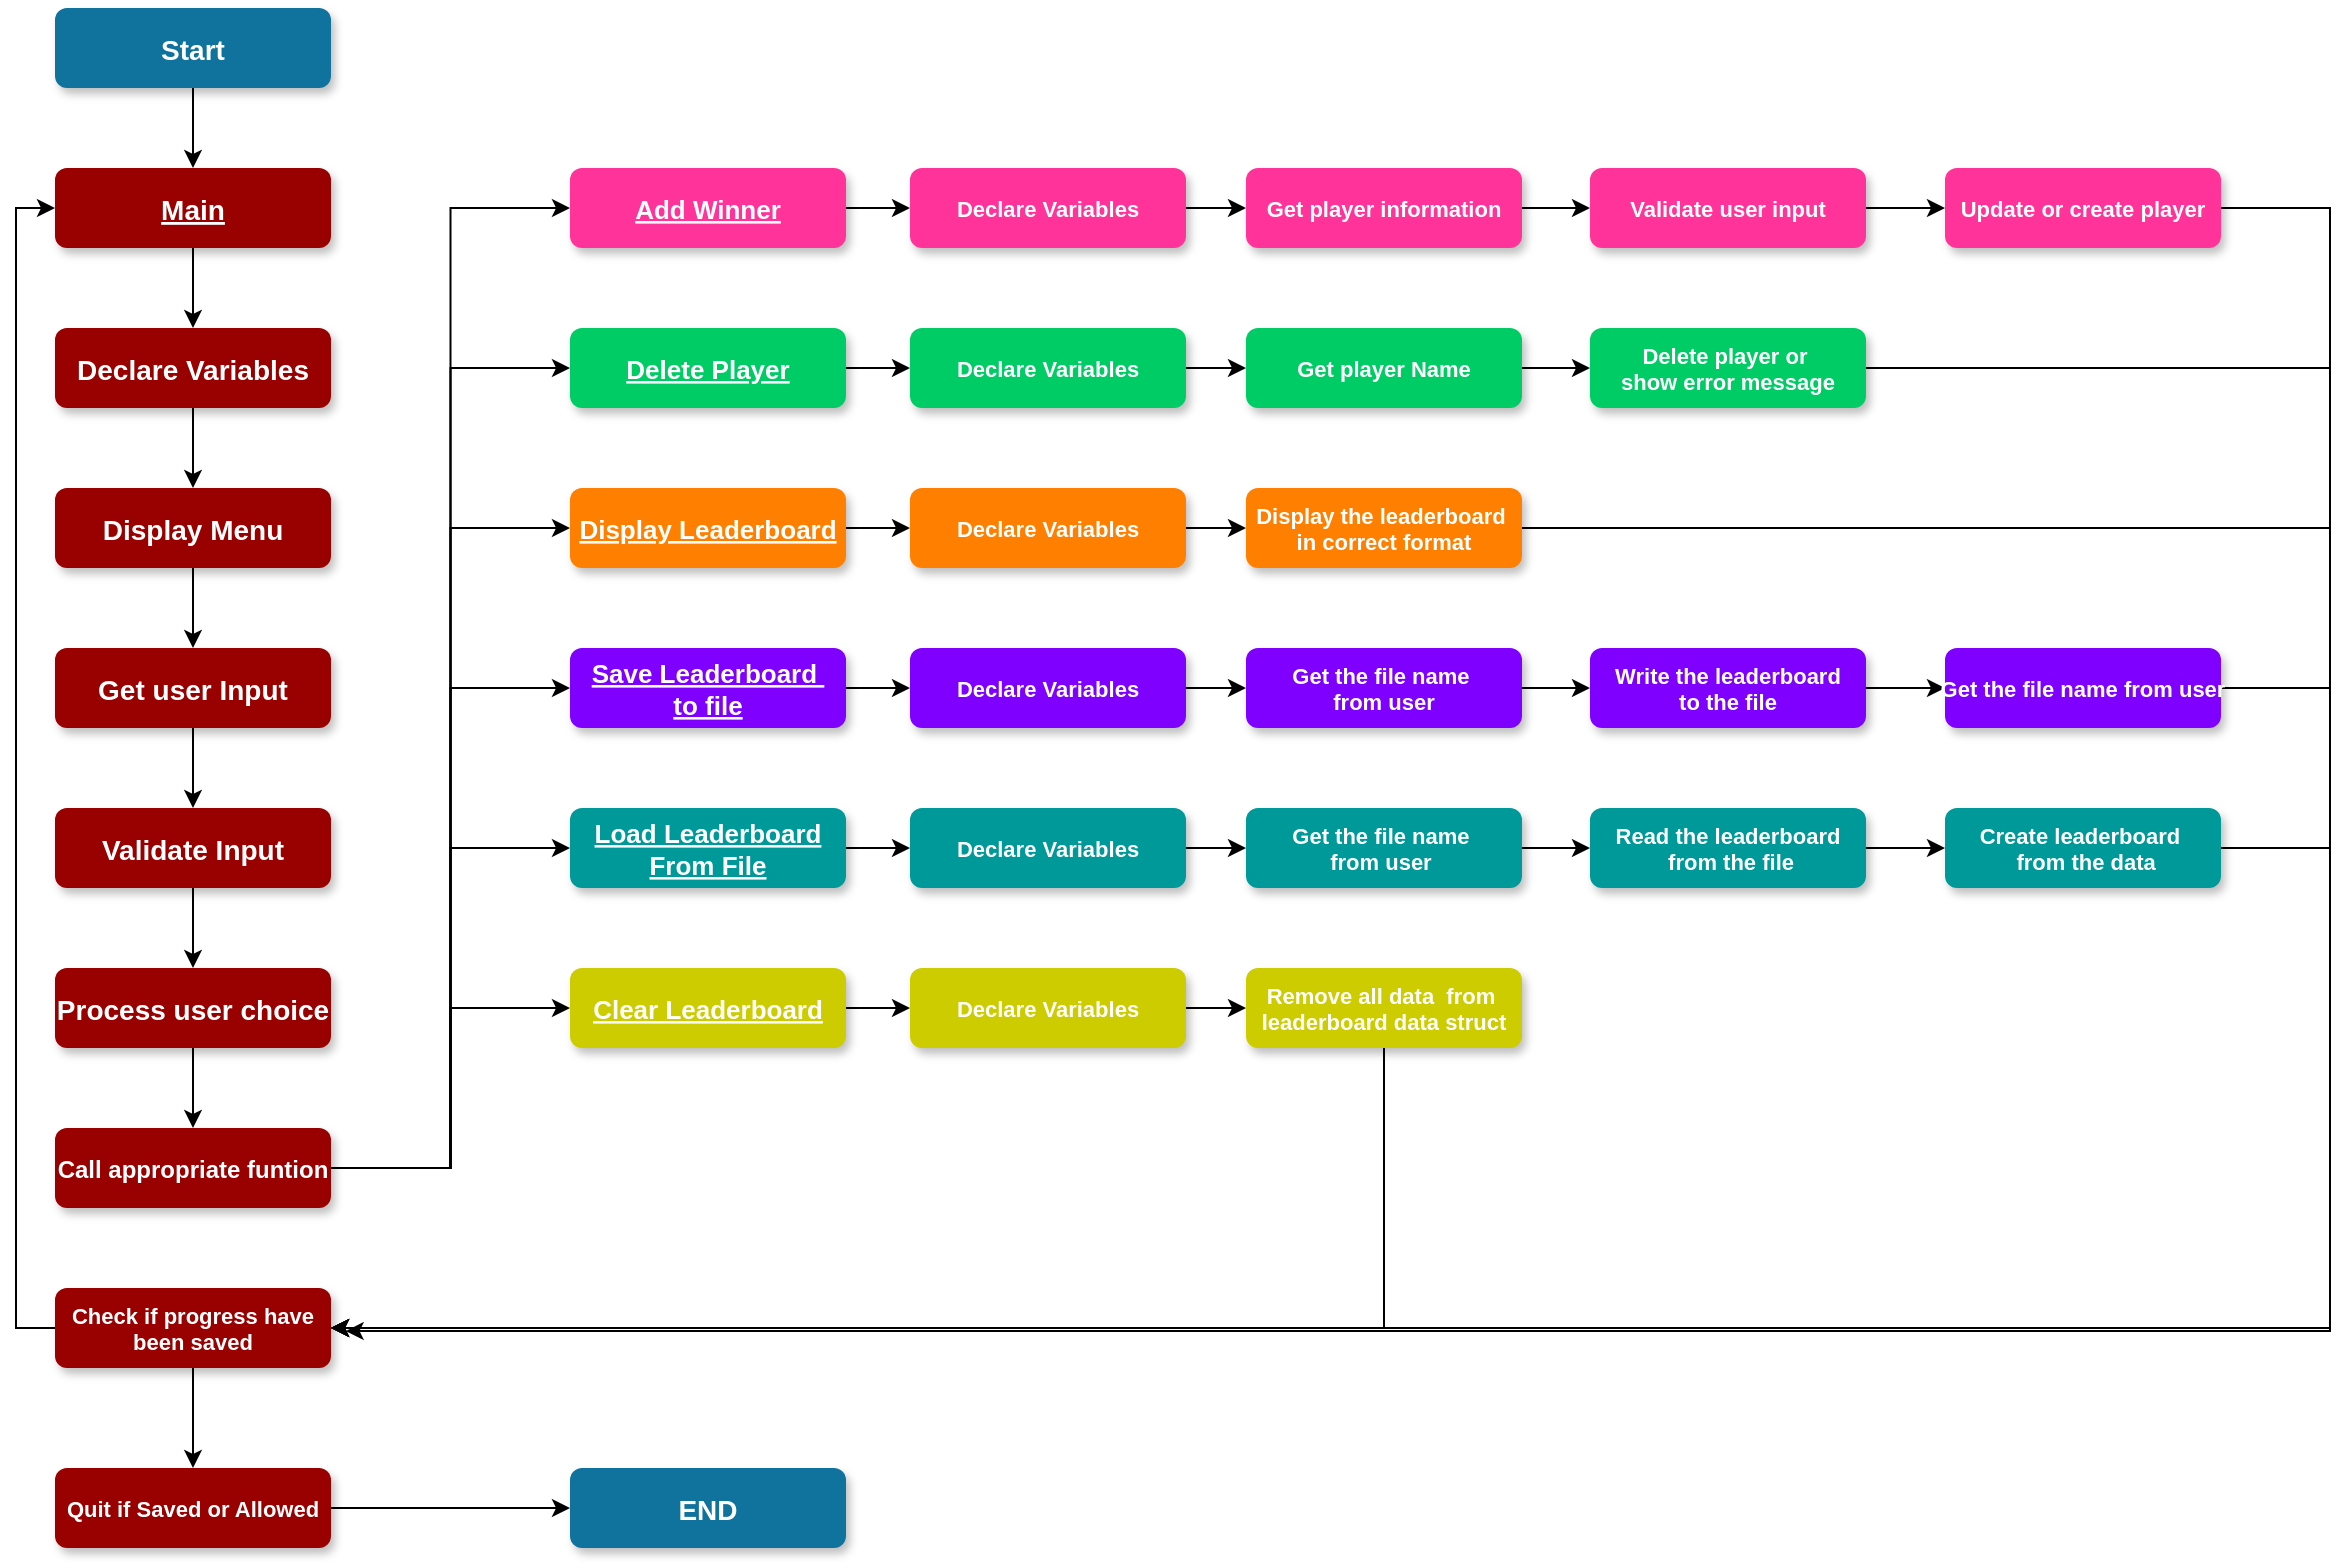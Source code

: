 <mxfile version="26.0.16">
  <diagram name="Page-1" id="97916047-d0de-89f5-080d-49f4d83e522f">
    <mxGraphModel dx="4284.5" dy="1587" grid="1" gridSize="10" guides="1" tooltips="1" connect="1" arrows="1" fold="1" page="1" pageScale="1.5" pageWidth="1169" pageHeight="827" background="none" math="0" shadow="0">
      <root>
        <mxCell id="0" />
        <mxCell id="1" parent="0" />
        <mxCell id="s6y0V7xj7NlNuSxxxuVz-98" value="" style="edgeStyle=orthogonalEdgeStyle;rounded=0;orthogonalLoop=1;jettySize=auto;html=1;" edge="1" parent="1" source="3" target="s6y0V7xj7NlNuSxxxuVz-56">
          <mxGeometry relative="1" as="geometry" />
        </mxCell>
        <mxCell id="3" value="Start" style="rounded=1;fillColor=#10739E;strokeColor=none;shadow=1;gradientColor=none;fontStyle=1;fontColor=#FFFFFF;fontSize=14;" parent="1" vertex="1">
          <mxGeometry x="-137.5" y="30" width="138" height="40" as="geometry" />
        </mxCell>
        <mxCell id="s6y0V7xj7NlNuSxxxuVz-99" value="" style="edgeStyle=orthogonalEdgeStyle;rounded=0;orthogonalLoop=1;jettySize=auto;html=1;" edge="1" parent="1" source="s6y0V7xj7NlNuSxxxuVz-56" target="s6y0V7xj7NlNuSxxxuVz-57">
          <mxGeometry relative="1" as="geometry" />
        </mxCell>
        <mxCell id="s6y0V7xj7NlNuSxxxuVz-56" value="Main" style="rounded=1;fillColor=#990000;strokeColor=none;shadow=1;gradientColor=none;fontStyle=5;fontColor=#FFFFFF;fontSize=14;" vertex="1" parent="1">
          <mxGeometry x="-137.5" y="110" width="138" height="40" as="geometry" />
        </mxCell>
        <mxCell id="s6y0V7xj7NlNuSxxxuVz-100" value="" style="edgeStyle=orthogonalEdgeStyle;rounded=0;orthogonalLoop=1;jettySize=auto;html=1;" edge="1" parent="1" source="s6y0V7xj7NlNuSxxxuVz-57" target="s6y0V7xj7NlNuSxxxuVz-58">
          <mxGeometry relative="1" as="geometry" />
        </mxCell>
        <mxCell id="s6y0V7xj7NlNuSxxxuVz-57" value="Declare Variables" style="rounded=1;fillColor=#990000;strokeColor=none;shadow=1;gradientColor=none;fontStyle=1;fontColor=#FFFFFF;fontSize=14;" vertex="1" parent="1">
          <mxGeometry x="-137.5" y="190" width="138" height="40" as="geometry" />
        </mxCell>
        <mxCell id="s6y0V7xj7NlNuSxxxuVz-101" value="" style="edgeStyle=orthogonalEdgeStyle;rounded=0;orthogonalLoop=1;jettySize=auto;html=1;" edge="1" parent="1" source="s6y0V7xj7NlNuSxxxuVz-58" target="s6y0V7xj7NlNuSxxxuVz-59">
          <mxGeometry relative="1" as="geometry" />
        </mxCell>
        <mxCell id="s6y0V7xj7NlNuSxxxuVz-58" value="Display Menu" style="rounded=1;fillColor=#990000;strokeColor=none;shadow=1;gradientColor=none;fontStyle=1;fontColor=#FFFFFF;fontSize=14;" vertex="1" parent="1">
          <mxGeometry x="-137.5" y="270" width="138" height="40" as="geometry" />
        </mxCell>
        <mxCell id="s6y0V7xj7NlNuSxxxuVz-102" value="" style="edgeStyle=orthogonalEdgeStyle;rounded=0;orthogonalLoop=1;jettySize=auto;html=1;" edge="1" parent="1" source="s6y0V7xj7NlNuSxxxuVz-59" target="s6y0V7xj7NlNuSxxxuVz-60">
          <mxGeometry relative="1" as="geometry" />
        </mxCell>
        <mxCell id="s6y0V7xj7NlNuSxxxuVz-59" value="Get user Input" style="rounded=1;fillColor=#990000;strokeColor=none;shadow=1;gradientColor=none;fontStyle=1;fontColor=#FFFFFF;fontSize=14;" vertex="1" parent="1">
          <mxGeometry x="-137.5" y="350" width="138" height="40" as="geometry" />
        </mxCell>
        <mxCell id="s6y0V7xj7NlNuSxxxuVz-103" value="" style="edgeStyle=orthogonalEdgeStyle;rounded=0;orthogonalLoop=1;jettySize=auto;html=1;" edge="1" parent="1" source="s6y0V7xj7NlNuSxxxuVz-60" target="s6y0V7xj7NlNuSxxxuVz-61">
          <mxGeometry relative="1" as="geometry" />
        </mxCell>
        <mxCell id="s6y0V7xj7NlNuSxxxuVz-60" value="Validate Input" style="rounded=1;fillColor=#990000;strokeColor=none;shadow=1;gradientColor=none;fontStyle=1;fontColor=#FFFFFF;fontSize=14;" vertex="1" parent="1">
          <mxGeometry x="-137.5" y="430" width="138" height="40" as="geometry" />
        </mxCell>
        <mxCell id="s6y0V7xj7NlNuSxxxuVz-104" value="" style="edgeStyle=orthogonalEdgeStyle;rounded=0;orthogonalLoop=1;jettySize=auto;html=1;" edge="1" parent="1" source="s6y0V7xj7NlNuSxxxuVz-61" target="s6y0V7xj7NlNuSxxxuVz-65">
          <mxGeometry relative="1" as="geometry" />
        </mxCell>
        <mxCell id="s6y0V7xj7NlNuSxxxuVz-61" value="Process user choice" style="rounded=1;fillColor=#990000;strokeColor=none;shadow=1;gradientColor=none;fontStyle=1;fontColor=#FFFFFF;fontSize=14;" vertex="1" parent="1">
          <mxGeometry x="-137.5" y="510" width="138" height="40" as="geometry" />
        </mxCell>
        <mxCell id="s6y0V7xj7NlNuSxxxuVz-109" style="edgeStyle=orthogonalEdgeStyle;rounded=0;orthogonalLoop=1;jettySize=auto;html=1;entryX=0;entryY=0.5;entryDx=0;entryDy=0;" edge="1" parent="1" source="s6y0V7xj7NlNuSxxxuVz-65" target="s6y0V7xj7NlNuSxxxuVz-68">
          <mxGeometry relative="1" as="geometry" />
        </mxCell>
        <mxCell id="s6y0V7xj7NlNuSxxxuVz-111" style="edgeStyle=orthogonalEdgeStyle;rounded=0;orthogonalLoop=1;jettySize=auto;html=1;entryX=0;entryY=0.5;entryDx=0;entryDy=0;" edge="1" parent="1" source="s6y0V7xj7NlNuSxxxuVz-65" target="s6y0V7xj7NlNuSxxxuVz-76">
          <mxGeometry relative="1" as="geometry" />
        </mxCell>
        <mxCell id="s6y0V7xj7NlNuSxxxuVz-112" style="edgeStyle=orthogonalEdgeStyle;rounded=0;orthogonalLoop=1;jettySize=auto;html=1;entryX=0;entryY=0.5;entryDx=0;entryDy=0;" edge="1" parent="1" source="s6y0V7xj7NlNuSxxxuVz-65" target="s6y0V7xj7NlNuSxxxuVz-81">
          <mxGeometry relative="1" as="geometry" />
        </mxCell>
        <mxCell id="s6y0V7xj7NlNuSxxxuVz-113" style="edgeStyle=orthogonalEdgeStyle;rounded=0;orthogonalLoop=1;jettySize=auto;html=1;entryX=0;entryY=0.5;entryDx=0;entryDy=0;" edge="1" parent="1" source="s6y0V7xj7NlNuSxxxuVz-65" target="s6y0V7xj7NlNuSxxxuVz-85">
          <mxGeometry relative="1" as="geometry" />
        </mxCell>
        <mxCell id="s6y0V7xj7NlNuSxxxuVz-114" style="edgeStyle=orthogonalEdgeStyle;rounded=0;orthogonalLoop=1;jettySize=auto;html=1;entryX=0;entryY=0.5;entryDx=0;entryDy=0;" edge="1" parent="1" source="s6y0V7xj7NlNuSxxxuVz-65" target="s6y0V7xj7NlNuSxxxuVz-90">
          <mxGeometry relative="1" as="geometry" />
        </mxCell>
        <mxCell id="s6y0V7xj7NlNuSxxxuVz-115" style="edgeStyle=orthogonalEdgeStyle;rounded=0;orthogonalLoop=1;jettySize=auto;html=1;entryX=0;entryY=0.5;entryDx=0;entryDy=0;" edge="1" parent="1" source="s6y0V7xj7NlNuSxxxuVz-65" target="s6y0V7xj7NlNuSxxxuVz-93">
          <mxGeometry relative="1" as="geometry" />
        </mxCell>
        <mxCell id="s6y0V7xj7NlNuSxxxuVz-65" value="Call appropriate funtion" style="rounded=1;fillColor=#990000;strokeColor=none;shadow=1;gradientColor=none;fontStyle=1;fontColor=#FFFFFF;fontSize=12;" vertex="1" parent="1">
          <mxGeometry x="-137.5" y="590" width="138" height="40" as="geometry" />
        </mxCell>
        <mxCell id="s6y0V7xj7NlNuSxxxuVz-116" value="" style="edgeStyle=orthogonalEdgeStyle;rounded=0;orthogonalLoop=1;jettySize=auto;html=1;" edge="1" parent="1" source="s6y0V7xj7NlNuSxxxuVz-68" target="s6y0V7xj7NlNuSxxxuVz-69">
          <mxGeometry relative="1" as="geometry" />
        </mxCell>
        <mxCell id="s6y0V7xj7NlNuSxxxuVz-68" value="Add Winner" style="rounded=1;fillColor=#FF3399;strokeColor=none;shadow=1;gradientColor=none;fontStyle=5;fontColor=#FFFFFF;fontSize=13;" vertex="1" parent="1">
          <mxGeometry x="120" y="110" width="138" height="40" as="geometry" />
        </mxCell>
        <mxCell id="s6y0V7xj7NlNuSxxxuVz-122" value="" style="edgeStyle=orthogonalEdgeStyle;rounded=0;orthogonalLoop=1;jettySize=auto;html=1;" edge="1" parent="1" source="s6y0V7xj7NlNuSxxxuVz-69" target="s6y0V7xj7NlNuSxxxuVz-70">
          <mxGeometry relative="1" as="geometry" />
        </mxCell>
        <mxCell id="s6y0V7xj7NlNuSxxxuVz-69" value="Declare Variables" style="rounded=1;fillColor=#FF3399;strokeColor=none;shadow=1;gradientColor=none;fontStyle=1;fontColor=#FFFFFF;fontSize=11;" vertex="1" parent="1">
          <mxGeometry x="290" y="110" width="138" height="40" as="geometry" />
        </mxCell>
        <mxCell id="s6y0V7xj7NlNuSxxxuVz-128" value="" style="edgeStyle=orthogonalEdgeStyle;rounded=0;orthogonalLoop=1;jettySize=auto;html=1;" edge="1" parent="1" source="s6y0V7xj7NlNuSxxxuVz-70" target="s6y0V7xj7NlNuSxxxuVz-71">
          <mxGeometry relative="1" as="geometry" />
        </mxCell>
        <mxCell id="s6y0V7xj7NlNuSxxxuVz-70" value="Get player information" style="rounded=1;fillColor=#FF3399;strokeColor=none;shadow=1;gradientColor=none;fontStyle=1;fontColor=#FFFFFF;fontSize=11;" vertex="1" parent="1">
          <mxGeometry x="458" y="110" width="138" height="40" as="geometry" />
        </mxCell>
        <mxCell id="s6y0V7xj7NlNuSxxxuVz-134" value="" style="edgeStyle=orthogonalEdgeStyle;rounded=0;orthogonalLoop=1;jettySize=auto;html=1;" edge="1" parent="1" source="s6y0V7xj7NlNuSxxxuVz-71" target="s6y0V7xj7NlNuSxxxuVz-72">
          <mxGeometry relative="1" as="geometry" />
        </mxCell>
        <mxCell id="s6y0V7xj7NlNuSxxxuVz-71" value="Validate user input" style="rounded=1;fillColor=#FF3399;strokeColor=none;shadow=1;gradientColor=none;fontStyle=1;fontColor=#FFFFFF;fontSize=11;" vertex="1" parent="1">
          <mxGeometry x="630" y="110" width="138" height="40" as="geometry" />
        </mxCell>
        <mxCell id="s6y0V7xj7NlNuSxxxuVz-152" style="edgeStyle=orthogonalEdgeStyle;rounded=0;orthogonalLoop=1;jettySize=auto;html=1;entryX=1;entryY=0.5;entryDx=0;entryDy=0;" edge="1" parent="1" source="s6y0V7xj7NlNuSxxxuVz-72" target="s6y0V7xj7NlNuSxxxuVz-142">
          <mxGeometry relative="1" as="geometry">
            <Array as="points">
              <mxPoint x="1000" y="130" />
              <mxPoint x="1000" y="690" />
            </Array>
          </mxGeometry>
        </mxCell>
        <mxCell id="s6y0V7xj7NlNuSxxxuVz-72" value="Update or create player" style="rounded=1;fillColor=#FF3399;strokeColor=none;shadow=1;gradientColor=none;fontStyle=1;fontColor=#FFFFFF;fontSize=11;" vertex="1" parent="1">
          <mxGeometry x="807.5" y="110" width="138" height="40" as="geometry" />
        </mxCell>
        <mxCell id="s6y0V7xj7NlNuSxxxuVz-117" value="" style="edgeStyle=orthogonalEdgeStyle;rounded=0;orthogonalLoop=1;jettySize=auto;html=1;" edge="1" parent="1" source="s6y0V7xj7NlNuSxxxuVz-76" target="s6y0V7xj7NlNuSxxxuVz-77">
          <mxGeometry relative="1" as="geometry" />
        </mxCell>
        <mxCell id="s6y0V7xj7NlNuSxxxuVz-76" value="Delete Player" style="rounded=1;fillColor=#00CC66;strokeColor=none;shadow=1;gradientColor=none;fontStyle=5;fontColor=#FFFFFF;fontSize=13;" vertex="1" parent="1">
          <mxGeometry x="120" y="190" width="138" height="40" as="geometry" />
        </mxCell>
        <mxCell id="s6y0V7xj7NlNuSxxxuVz-123" value="" style="edgeStyle=orthogonalEdgeStyle;rounded=0;orthogonalLoop=1;jettySize=auto;html=1;" edge="1" parent="1" source="s6y0V7xj7NlNuSxxxuVz-77" target="s6y0V7xj7NlNuSxxxuVz-78">
          <mxGeometry relative="1" as="geometry" />
        </mxCell>
        <mxCell id="s6y0V7xj7NlNuSxxxuVz-77" value="Declare Variables" style="rounded=1;fillColor=#00CC66;strokeColor=none;shadow=1;gradientColor=none;fontStyle=1;fontColor=#FFFFFF;fontSize=11;" vertex="1" parent="1">
          <mxGeometry x="290" y="190" width="138" height="40" as="geometry" />
        </mxCell>
        <mxCell id="s6y0V7xj7NlNuSxxxuVz-129" value="" style="edgeStyle=orthogonalEdgeStyle;rounded=0;orthogonalLoop=1;jettySize=auto;html=1;" edge="1" parent="1" source="s6y0V7xj7NlNuSxxxuVz-78" target="s6y0V7xj7NlNuSxxxuVz-79">
          <mxGeometry relative="1" as="geometry" />
        </mxCell>
        <mxCell id="s6y0V7xj7NlNuSxxxuVz-78" value="Get player Name" style="rounded=1;fillColor=#00CC66;strokeColor=none;shadow=1;gradientColor=none;fontStyle=1;fontColor=#FFFFFF;fontSize=11;" vertex="1" parent="1">
          <mxGeometry x="458" y="190" width="138" height="40" as="geometry" />
        </mxCell>
        <mxCell id="s6y0V7xj7NlNuSxxxuVz-153" style="edgeStyle=orthogonalEdgeStyle;rounded=0;orthogonalLoop=1;jettySize=auto;html=1;entryX=1;entryY=0.5;entryDx=0;entryDy=0;" edge="1" parent="1" source="s6y0V7xj7NlNuSxxxuVz-79" target="s6y0V7xj7NlNuSxxxuVz-142">
          <mxGeometry relative="1" as="geometry">
            <Array as="points">
              <mxPoint x="1000" y="210" />
              <mxPoint x="1000" y="690" />
            </Array>
          </mxGeometry>
        </mxCell>
        <mxCell id="s6y0V7xj7NlNuSxxxuVz-79" value="Delete player or &#xa;show error message" style="rounded=1;fillColor=#00CC66;strokeColor=none;shadow=1;gradientColor=none;fontStyle=1;fontColor=#FFFFFF;fontSize=11;" vertex="1" parent="1">
          <mxGeometry x="630" y="190" width="138" height="40" as="geometry" />
        </mxCell>
        <mxCell id="s6y0V7xj7NlNuSxxxuVz-118" value="" style="edgeStyle=orthogonalEdgeStyle;rounded=0;orthogonalLoop=1;jettySize=auto;html=1;" edge="1" parent="1" source="s6y0V7xj7NlNuSxxxuVz-81" target="s6y0V7xj7NlNuSxxxuVz-82">
          <mxGeometry relative="1" as="geometry" />
        </mxCell>
        <mxCell id="s6y0V7xj7NlNuSxxxuVz-81" value="Display Leaderboard" style="rounded=1;fillColor=#FF8000;strokeColor=none;shadow=1;gradientColor=none;fontStyle=5;fontColor=#FFFFFF;fontSize=13;" vertex="1" parent="1">
          <mxGeometry x="120" y="270" width="138" height="40" as="geometry" />
        </mxCell>
        <mxCell id="s6y0V7xj7NlNuSxxxuVz-124" value="" style="edgeStyle=orthogonalEdgeStyle;rounded=0;orthogonalLoop=1;jettySize=auto;html=1;" edge="1" parent="1" source="s6y0V7xj7NlNuSxxxuVz-82" target="s6y0V7xj7NlNuSxxxuVz-83">
          <mxGeometry relative="1" as="geometry" />
        </mxCell>
        <mxCell id="s6y0V7xj7NlNuSxxxuVz-82" value="Declare Variables" style="rounded=1;fillColor=#FF8000;strokeColor=none;shadow=1;gradientColor=none;fontStyle=1;fontColor=#FFFFFF;fontSize=11;" vertex="1" parent="1">
          <mxGeometry x="290" y="270" width="138" height="40" as="geometry" />
        </mxCell>
        <mxCell id="s6y0V7xj7NlNuSxxxuVz-83" value="Display the leaderboard &#xa;in correct format" style="rounded=1;fillColor=#FF8000;strokeColor=none;shadow=1;gradientColor=none;fontStyle=1;fontColor=#FFFFFF;fontSize=11;" vertex="1" parent="1">
          <mxGeometry x="458" y="270" width="138" height="40" as="geometry" />
        </mxCell>
        <mxCell id="s6y0V7xj7NlNuSxxxuVz-119" value="" style="edgeStyle=orthogonalEdgeStyle;rounded=0;orthogonalLoop=1;jettySize=auto;html=1;" edge="1" parent="1" source="s6y0V7xj7NlNuSxxxuVz-85" target="s6y0V7xj7NlNuSxxxuVz-86">
          <mxGeometry relative="1" as="geometry" />
        </mxCell>
        <mxCell id="s6y0V7xj7NlNuSxxxuVz-85" value="Save Leaderboard &#xa;to file" style="rounded=1;fillColor=#7F00FF;strokeColor=none;shadow=1;gradientColor=none;fontStyle=5;fontColor=#FFFFFF;fontSize=13;" vertex="1" parent="1">
          <mxGeometry x="120" y="350" width="138" height="40" as="geometry" />
        </mxCell>
        <mxCell id="s6y0V7xj7NlNuSxxxuVz-125" value="" style="edgeStyle=orthogonalEdgeStyle;rounded=0;orthogonalLoop=1;jettySize=auto;html=1;" edge="1" parent="1" source="s6y0V7xj7NlNuSxxxuVz-86" target="s6y0V7xj7NlNuSxxxuVz-87">
          <mxGeometry relative="1" as="geometry" />
        </mxCell>
        <mxCell id="s6y0V7xj7NlNuSxxxuVz-86" value="Declare Variables" style="rounded=1;fillColor=#7F00FF;strokeColor=none;shadow=1;gradientColor=none;fontStyle=1;fontColor=#FFFFFF;fontSize=11;" vertex="1" parent="1">
          <mxGeometry x="290" y="350" width="138" height="40" as="geometry" />
        </mxCell>
        <mxCell id="s6y0V7xj7NlNuSxxxuVz-130" value="" style="edgeStyle=orthogonalEdgeStyle;rounded=0;orthogonalLoop=1;jettySize=auto;html=1;" edge="1" parent="1" source="s6y0V7xj7NlNuSxxxuVz-87" target="s6y0V7xj7NlNuSxxxuVz-88">
          <mxGeometry relative="1" as="geometry" />
        </mxCell>
        <mxCell id="s6y0V7xj7NlNuSxxxuVz-87" value="Get the file name &#xa;from user" style="rounded=1;fillColor=#7F00FF;strokeColor=none;shadow=1;gradientColor=none;fontStyle=1;fontColor=#FFFFFF;fontSize=11;" vertex="1" parent="1">
          <mxGeometry x="458" y="350" width="138" height="40" as="geometry" />
        </mxCell>
        <mxCell id="s6y0V7xj7NlNuSxxxuVz-132" value="" style="edgeStyle=orthogonalEdgeStyle;rounded=0;orthogonalLoop=1;jettySize=auto;html=1;" edge="1" parent="1" source="s6y0V7xj7NlNuSxxxuVz-88" target="s6y0V7xj7NlNuSxxxuVz-89">
          <mxGeometry relative="1" as="geometry" />
        </mxCell>
        <mxCell id="s6y0V7xj7NlNuSxxxuVz-88" value="Write the leaderboard&#xa; to the file " style="rounded=1;fillColor=#7F00FF;strokeColor=none;shadow=1;gradientColor=none;fontStyle=1;fontColor=#FFFFFF;fontSize=11;" vertex="1" parent="1">
          <mxGeometry x="630" y="350" width="138" height="40" as="geometry" />
        </mxCell>
        <mxCell id="s6y0V7xj7NlNuSxxxuVz-155" style="edgeStyle=orthogonalEdgeStyle;rounded=0;orthogonalLoop=1;jettySize=auto;html=1;entryX=1;entryY=0.5;entryDx=0;entryDy=0;" edge="1" parent="1" source="s6y0V7xj7NlNuSxxxuVz-89" target="s6y0V7xj7NlNuSxxxuVz-142">
          <mxGeometry relative="1" as="geometry">
            <Array as="points">
              <mxPoint x="1000" y="370" />
              <mxPoint x="1000" y="690" />
            </Array>
          </mxGeometry>
        </mxCell>
        <mxCell id="s6y0V7xj7NlNuSxxxuVz-89" value="Get the file name from user" style="rounded=1;fillColor=#7F00FF;strokeColor=none;shadow=1;gradientColor=none;fontStyle=1;fontColor=#FFFFFF;fontSize=11;" vertex="1" parent="1">
          <mxGeometry x="807.5" y="350" width="138" height="40" as="geometry" />
        </mxCell>
        <mxCell id="s6y0V7xj7NlNuSxxxuVz-120" value="" style="edgeStyle=orthogonalEdgeStyle;rounded=0;orthogonalLoop=1;jettySize=auto;html=1;" edge="1" parent="1" source="s6y0V7xj7NlNuSxxxuVz-90" target="s6y0V7xj7NlNuSxxxuVz-91">
          <mxGeometry relative="1" as="geometry" />
        </mxCell>
        <mxCell id="s6y0V7xj7NlNuSxxxuVz-90" value="Load Leaderboard&#xa;From File" style="rounded=1;fillColor=#009999;strokeColor=none;shadow=1;gradientColor=none;fontStyle=5;fontColor=#FFFFFF;fontSize=13;" vertex="1" parent="1">
          <mxGeometry x="120" y="430" width="138" height="40" as="geometry" />
        </mxCell>
        <mxCell id="s6y0V7xj7NlNuSxxxuVz-126" value="" style="edgeStyle=orthogonalEdgeStyle;rounded=0;orthogonalLoop=1;jettySize=auto;html=1;" edge="1" parent="1" source="s6y0V7xj7NlNuSxxxuVz-91" target="s6y0V7xj7NlNuSxxxuVz-92">
          <mxGeometry relative="1" as="geometry" />
        </mxCell>
        <mxCell id="s6y0V7xj7NlNuSxxxuVz-91" value="Declare Variables" style="rounded=1;fillColor=#009999;strokeColor=none;shadow=1;gradientColor=none;fontStyle=1;fontColor=#FFFFFF;fontSize=11;" vertex="1" parent="1">
          <mxGeometry x="290" y="430" width="138" height="40" as="geometry" />
        </mxCell>
        <mxCell id="s6y0V7xj7NlNuSxxxuVz-131" value="" style="edgeStyle=orthogonalEdgeStyle;rounded=0;orthogonalLoop=1;jettySize=auto;html=1;" edge="1" parent="1" source="s6y0V7xj7NlNuSxxxuVz-92" target="s6y0V7xj7NlNuSxxxuVz-105">
          <mxGeometry relative="1" as="geometry" />
        </mxCell>
        <mxCell id="s6y0V7xj7NlNuSxxxuVz-92" value="Get the file name &#xa;from user " style="rounded=1;fillColor=#009999;strokeColor=none;shadow=1;gradientColor=none;fontStyle=1;fontColor=#FFFFFF;fontSize=11;" vertex="1" parent="1">
          <mxGeometry x="458" y="430" width="138" height="40" as="geometry" />
        </mxCell>
        <mxCell id="s6y0V7xj7NlNuSxxxuVz-121" value="" style="edgeStyle=orthogonalEdgeStyle;rounded=0;orthogonalLoop=1;jettySize=auto;html=1;" edge="1" parent="1" source="s6y0V7xj7NlNuSxxxuVz-93" target="s6y0V7xj7NlNuSxxxuVz-94">
          <mxGeometry relative="1" as="geometry" />
        </mxCell>
        <mxCell id="s6y0V7xj7NlNuSxxxuVz-93" value="Clear Leaderboard" style="rounded=1;fillColor=#CCCC00;strokeColor=none;shadow=1;gradientColor=none;fontStyle=5;fontColor=#FFFFFF;fontSize=13;" vertex="1" parent="1">
          <mxGeometry x="120" y="510" width="138" height="40" as="geometry" />
        </mxCell>
        <mxCell id="s6y0V7xj7NlNuSxxxuVz-127" value="" style="edgeStyle=orthogonalEdgeStyle;rounded=0;orthogonalLoop=1;jettySize=auto;html=1;" edge="1" parent="1" source="s6y0V7xj7NlNuSxxxuVz-94" target="s6y0V7xj7NlNuSxxxuVz-95">
          <mxGeometry relative="1" as="geometry" />
        </mxCell>
        <mxCell id="s6y0V7xj7NlNuSxxxuVz-94" value="Declare Variables" style="rounded=1;fillColor=#CCCC00;strokeColor=none;shadow=1;gradientColor=none;fontStyle=1;fontColor=#FFFFFF;fontSize=11;" vertex="1" parent="1">
          <mxGeometry x="290" y="510" width="138" height="40" as="geometry" />
        </mxCell>
        <mxCell id="s6y0V7xj7NlNuSxxxuVz-158" style="edgeStyle=orthogonalEdgeStyle;rounded=0;orthogonalLoop=1;jettySize=auto;html=1;entryX=1;entryY=0.5;entryDx=0;entryDy=0;" edge="1" parent="1" source="s6y0V7xj7NlNuSxxxuVz-95" target="s6y0V7xj7NlNuSxxxuVz-142">
          <mxGeometry relative="1" as="geometry">
            <Array as="points">
              <mxPoint x="527" y="690" />
            </Array>
          </mxGeometry>
        </mxCell>
        <mxCell id="s6y0V7xj7NlNuSxxxuVz-95" value="Remove all data  from &#xa;leaderboard data struct" style="rounded=1;fillColor=#CCCC00;strokeColor=none;shadow=1;gradientColor=none;fontStyle=1;fontColor=#FFFFFF;fontSize=11;" vertex="1" parent="1">
          <mxGeometry x="458" y="510" width="138" height="40" as="geometry" />
        </mxCell>
        <mxCell id="s6y0V7xj7NlNuSxxxuVz-133" value="" style="edgeStyle=orthogonalEdgeStyle;rounded=0;orthogonalLoop=1;jettySize=auto;html=1;" edge="1" parent="1" source="s6y0V7xj7NlNuSxxxuVz-105" target="s6y0V7xj7NlNuSxxxuVz-106">
          <mxGeometry relative="1" as="geometry" />
        </mxCell>
        <mxCell id="s6y0V7xj7NlNuSxxxuVz-105" value="Read the leaderboard&#xa; from the file" style="rounded=1;fillColor=#009999;strokeColor=none;shadow=1;gradientColor=none;fontStyle=1;fontColor=#FFFFFF;fontSize=11;" vertex="1" parent="1">
          <mxGeometry x="630" y="430" width="138" height="40" as="geometry" />
        </mxCell>
        <mxCell id="s6y0V7xj7NlNuSxxxuVz-157" style="edgeStyle=orthogonalEdgeStyle;rounded=0;orthogonalLoop=1;jettySize=auto;html=1;entryX=1;entryY=0.5;entryDx=0;entryDy=0;" edge="1" parent="1" source="s6y0V7xj7NlNuSxxxuVz-106" target="s6y0V7xj7NlNuSxxxuVz-142">
          <mxGeometry relative="1" as="geometry">
            <Array as="points">
              <mxPoint x="1000" y="450" />
              <mxPoint x="1000" y="690" />
            </Array>
          </mxGeometry>
        </mxCell>
        <mxCell id="s6y0V7xj7NlNuSxxxuVz-106" value="Create leaderboard &#xa; from the data" style="rounded=1;fillColor=#009999;strokeColor=none;shadow=1;gradientColor=none;fontStyle=1;fontColor=#FFFFFF;fontSize=11;" vertex="1" parent="1">
          <mxGeometry x="807.5" y="430" width="138" height="40" as="geometry" />
        </mxCell>
        <mxCell id="s6y0V7xj7NlNuSxxxuVz-147" style="edgeStyle=orthogonalEdgeStyle;rounded=0;orthogonalLoop=1;jettySize=auto;html=1;entryX=0;entryY=0.5;entryDx=0;entryDy=0;" edge="1" parent="1" source="s6y0V7xj7NlNuSxxxuVz-142" target="s6y0V7xj7NlNuSxxxuVz-56">
          <mxGeometry relative="1" as="geometry">
            <Array as="points">
              <mxPoint x="-157" y="690" />
              <mxPoint x="-157" y="130" />
            </Array>
          </mxGeometry>
        </mxCell>
        <mxCell id="s6y0V7xj7NlNuSxxxuVz-149" value="" style="edgeStyle=orthogonalEdgeStyle;rounded=0;orthogonalLoop=1;jettySize=auto;html=1;" edge="1" parent="1" source="s6y0V7xj7NlNuSxxxuVz-142" target="s6y0V7xj7NlNuSxxxuVz-143">
          <mxGeometry relative="1" as="geometry" />
        </mxCell>
        <mxCell id="s6y0V7xj7NlNuSxxxuVz-142" value="Check if progress have&#xa;been saved" style="rounded=1;fillColor=#990000;strokeColor=none;shadow=1;gradientColor=none;fontStyle=1;fontColor=#FFFFFF;fontSize=11;" vertex="1" parent="1">
          <mxGeometry x="-137.5" y="670" width="138" height="40" as="geometry" />
        </mxCell>
        <mxCell id="s6y0V7xj7NlNuSxxxuVz-145" style="edgeStyle=orthogonalEdgeStyle;rounded=0;orthogonalLoop=1;jettySize=auto;html=1;" edge="1" parent="1" source="s6y0V7xj7NlNuSxxxuVz-143" target="s6y0V7xj7NlNuSxxxuVz-144">
          <mxGeometry relative="1" as="geometry" />
        </mxCell>
        <mxCell id="s6y0V7xj7NlNuSxxxuVz-143" value="Quit if Saved or Allowed" style="rounded=1;fillColor=#990000;strokeColor=none;shadow=1;gradientColor=none;fontStyle=1;fontColor=#FFFFFF;fontSize=11;" vertex="1" parent="1">
          <mxGeometry x="-137.5" y="760" width="138" height="40" as="geometry" />
        </mxCell>
        <mxCell id="s6y0V7xj7NlNuSxxxuVz-144" value="END" style="rounded=1;fillColor=#10739E;strokeColor=none;shadow=1;gradientColor=none;fontStyle=1;fontColor=#FFFFFF;fontSize=14;" vertex="1" parent="1">
          <mxGeometry x="120" y="760" width="138" height="40" as="geometry" />
        </mxCell>
        <mxCell id="s6y0V7xj7NlNuSxxxuVz-154" style="edgeStyle=orthogonalEdgeStyle;rounded=0;orthogonalLoop=1;jettySize=auto;html=1;entryX=1.053;entryY=0.538;entryDx=0;entryDy=0;entryPerimeter=0;" edge="1" parent="1" source="s6y0V7xj7NlNuSxxxuVz-83" target="s6y0V7xj7NlNuSxxxuVz-142">
          <mxGeometry relative="1" as="geometry">
            <Array as="points">
              <mxPoint x="1000" y="290" />
              <mxPoint x="1000" y="692" />
            </Array>
          </mxGeometry>
        </mxCell>
      </root>
    </mxGraphModel>
  </diagram>
</mxfile>
